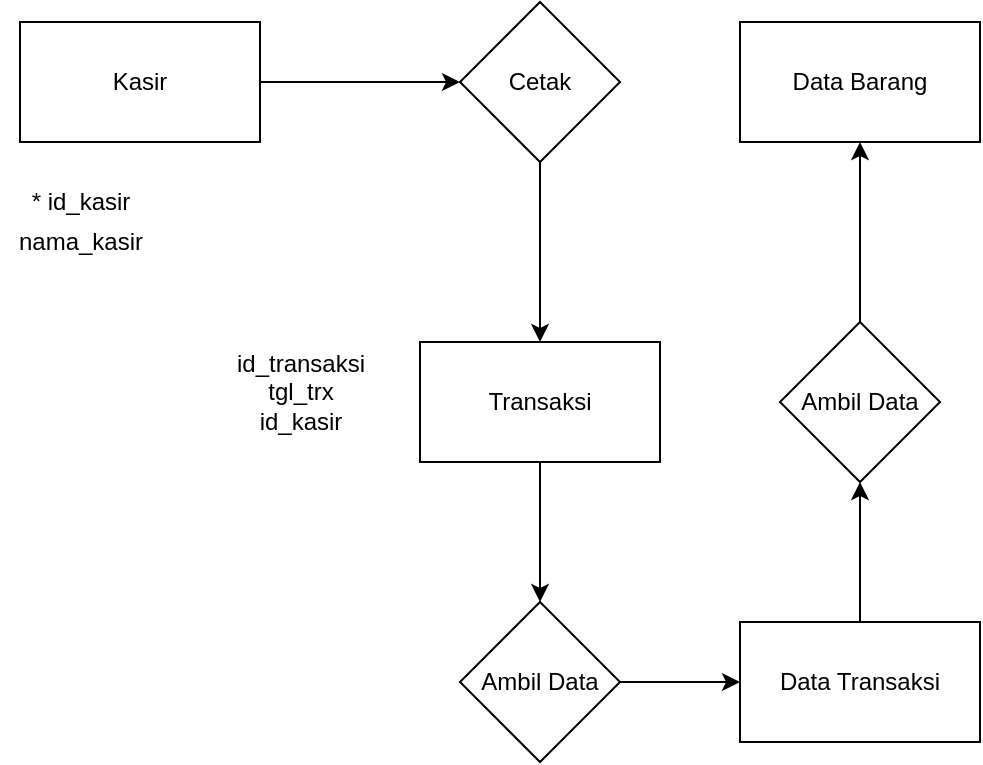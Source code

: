 <mxfile version="15.5.0" type="github">
  <diagram id="wTLQ7tdB1s1KmeM_ki-9" name="Page-1">
    <mxGraphModel dx="1054" dy="624" grid="1" gridSize="10" guides="1" tooltips="1" connect="1" arrows="1" fold="1" page="1" pageScale="1" pageWidth="850" pageHeight="1100" math="0" shadow="0">
      <root>
        <mxCell id="0" />
        <mxCell id="1" parent="0" />
        <mxCell id="UO8B3C7fJKfZKGYGZvWw-7" value="" style="edgeStyle=orthogonalEdgeStyle;rounded=0;orthogonalLoop=1;jettySize=auto;html=1;" parent="1" source="UO8B3C7fJKfZKGYGZvWw-1" target="UO8B3C7fJKfZKGYGZvWw-6" edge="1">
          <mxGeometry relative="1" as="geometry" />
        </mxCell>
        <mxCell id="UO8B3C7fJKfZKGYGZvWw-1" value="Kasir" style="rounded=0;whiteSpace=wrap;html=1;" parent="1" vertex="1">
          <mxGeometry x="40" y="80" width="120" height="60" as="geometry" />
        </mxCell>
        <mxCell id="UO8B3C7fJKfZKGYGZvWw-9" value="" style="edgeStyle=orthogonalEdgeStyle;rounded=0;orthogonalLoop=1;jettySize=auto;html=1;" parent="1" source="UO8B3C7fJKfZKGYGZvWw-6" target="UO8B3C7fJKfZKGYGZvWw-8" edge="1">
          <mxGeometry relative="1" as="geometry" />
        </mxCell>
        <mxCell id="UO8B3C7fJKfZKGYGZvWw-6" value="Cetak" style="rhombus;whiteSpace=wrap;html=1;rounded=0;" parent="1" vertex="1">
          <mxGeometry x="260" y="70" width="80" height="80" as="geometry" />
        </mxCell>
        <mxCell id="UO8B3C7fJKfZKGYGZvWw-11" value="" style="edgeStyle=orthogonalEdgeStyle;rounded=0;orthogonalLoop=1;jettySize=auto;html=1;" parent="1" source="UO8B3C7fJKfZKGYGZvWw-8" target="UO8B3C7fJKfZKGYGZvWw-10" edge="1">
          <mxGeometry relative="1" as="geometry" />
        </mxCell>
        <mxCell id="UO8B3C7fJKfZKGYGZvWw-8" value="Transaksi" style="whiteSpace=wrap;html=1;rounded=0;" parent="1" vertex="1">
          <mxGeometry x="240" y="240" width="120" height="60" as="geometry" />
        </mxCell>
        <mxCell id="UO8B3C7fJKfZKGYGZvWw-13" value="" style="edgeStyle=orthogonalEdgeStyle;rounded=0;orthogonalLoop=1;jettySize=auto;html=1;" parent="1" source="UO8B3C7fJKfZKGYGZvWw-10" target="UO8B3C7fJKfZKGYGZvWw-12" edge="1">
          <mxGeometry relative="1" as="geometry" />
        </mxCell>
        <mxCell id="UO8B3C7fJKfZKGYGZvWw-10" value="Ambil Data&lt;br&gt;" style="rhombus;whiteSpace=wrap;html=1;rounded=0;" parent="1" vertex="1">
          <mxGeometry x="260" y="370" width="80" height="80" as="geometry" />
        </mxCell>
        <mxCell id="UO8B3C7fJKfZKGYGZvWw-17" value="" style="edgeStyle=orthogonalEdgeStyle;rounded=0;orthogonalLoop=1;jettySize=auto;html=1;" parent="1" source="UO8B3C7fJKfZKGYGZvWw-12" target="UO8B3C7fJKfZKGYGZvWw-16" edge="1">
          <mxGeometry relative="1" as="geometry" />
        </mxCell>
        <mxCell id="UO8B3C7fJKfZKGYGZvWw-12" value="Data Transaksi" style="whiteSpace=wrap;html=1;rounded=0;" parent="1" vertex="1">
          <mxGeometry x="400" y="380" width="120" height="60" as="geometry" />
        </mxCell>
        <mxCell id="UO8B3C7fJKfZKGYGZvWw-19" value="" style="edgeStyle=orthogonalEdgeStyle;rounded=0;orthogonalLoop=1;jettySize=auto;html=1;" parent="1" source="UO8B3C7fJKfZKGYGZvWw-16" target="UO8B3C7fJKfZKGYGZvWw-18" edge="1">
          <mxGeometry relative="1" as="geometry" />
        </mxCell>
        <mxCell id="UO8B3C7fJKfZKGYGZvWw-16" value="Ambil Data" style="rhombus;whiteSpace=wrap;html=1;rounded=0;" parent="1" vertex="1">
          <mxGeometry x="420" y="230" width="80" height="80" as="geometry" />
        </mxCell>
        <mxCell id="UO8B3C7fJKfZKGYGZvWw-18" value="Data Barang&lt;br&gt;" style="whiteSpace=wrap;html=1;rounded=0;" parent="1" vertex="1">
          <mxGeometry x="400" y="80" width="120" height="60" as="geometry" />
        </mxCell>
        <mxCell id="tDoiDZFR1WYoFqRCpeZ6-1" value="* id_kasir" style="text;html=1;align=center;verticalAlign=middle;resizable=0;points=[];autosize=1;strokeColor=none;fillColor=none;" vertex="1" parent="1">
          <mxGeometry x="40" y="160" width="60" height="20" as="geometry" />
        </mxCell>
        <mxCell id="tDoiDZFR1WYoFqRCpeZ6-2" value="nama_kasir&lt;br&gt;" style="text;html=1;align=center;verticalAlign=middle;resizable=0;points=[];autosize=1;strokeColor=none;fillColor=none;" vertex="1" parent="1">
          <mxGeometry x="30" y="180" width="80" height="20" as="geometry" />
        </mxCell>
        <mxCell id="tDoiDZFR1WYoFqRCpeZ6-3" value="id_transaksi&lt;br&gt;tgl_trx&lt;br&gt;id_kasir" style="text;html=1;align=center;verticalAlign=middle;resizable=0;points=[];autosize=1;strokeColor=none;fillColor=none;" vertex="1" parent="1">
          <mxGeometry x="140" y="240" width="80" height="50" as="geometry" />
        </mxCell>
      </root>
    </mxGraphModel>
  </diagram>
</mxfile>
